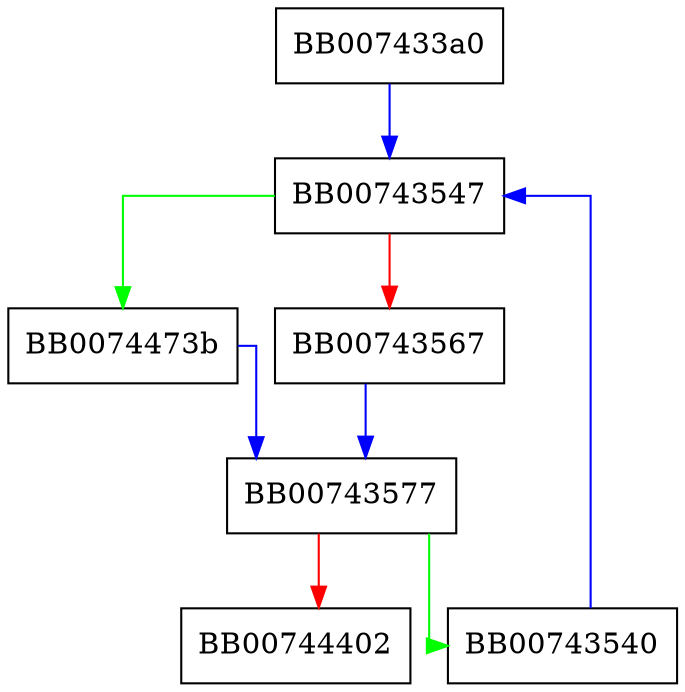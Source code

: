 digraph ossl_x448_int {
  node [shape="box"];
  graph [splines=ortho];
  BB007433a0 -> BB00743547 [color="blue"];
  BB00743540 -> BB00743547 [color="blue"];
  BB00743547 -> BB0074473b [color="green"];
  BB00743547 -> BB00743567 [color="red"];
  BB00743567 -> BB00743577 [color="blue"];
  BB00743577 -> BB00743540 [color="green"];
  BB00743577 -> BB00744402 [color="red"];
  BB0074473b -> BB00743577 [color="blue"];
}